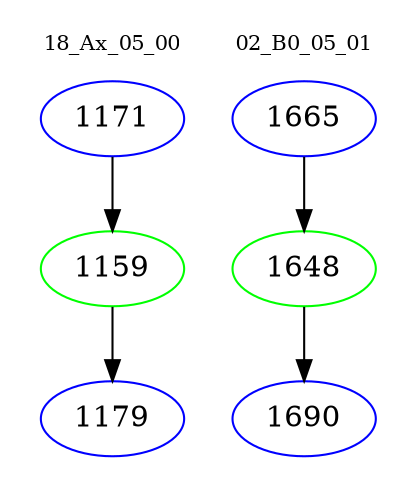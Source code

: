 digraph{
subgraph cluster_0 {
color = white
label = "18_Ax_05_00";
fontsize=10;
T0_1171 [label="1171", color="blue"]
T0_1171 -> T0_1159 [color="black"]
T0_1159 [label="1159", color="green"]
T0_1159 -> T0_1179 [color="black"]
T0_1179 [label="1179", color="blue"]
}
subgraph cluster_1 {
color = white
label = "02_B0_05_01";
fontsize=10;
T1_1665 [label="1665", color="blue"]
T1_1665 -> T1_1648 [color="black"]
T1_1648 [label="1648", color="green"]
T1_1648 -> T1_1690 [color="black"]
T1_1690 [label="1690", color="blue"]
}
}
